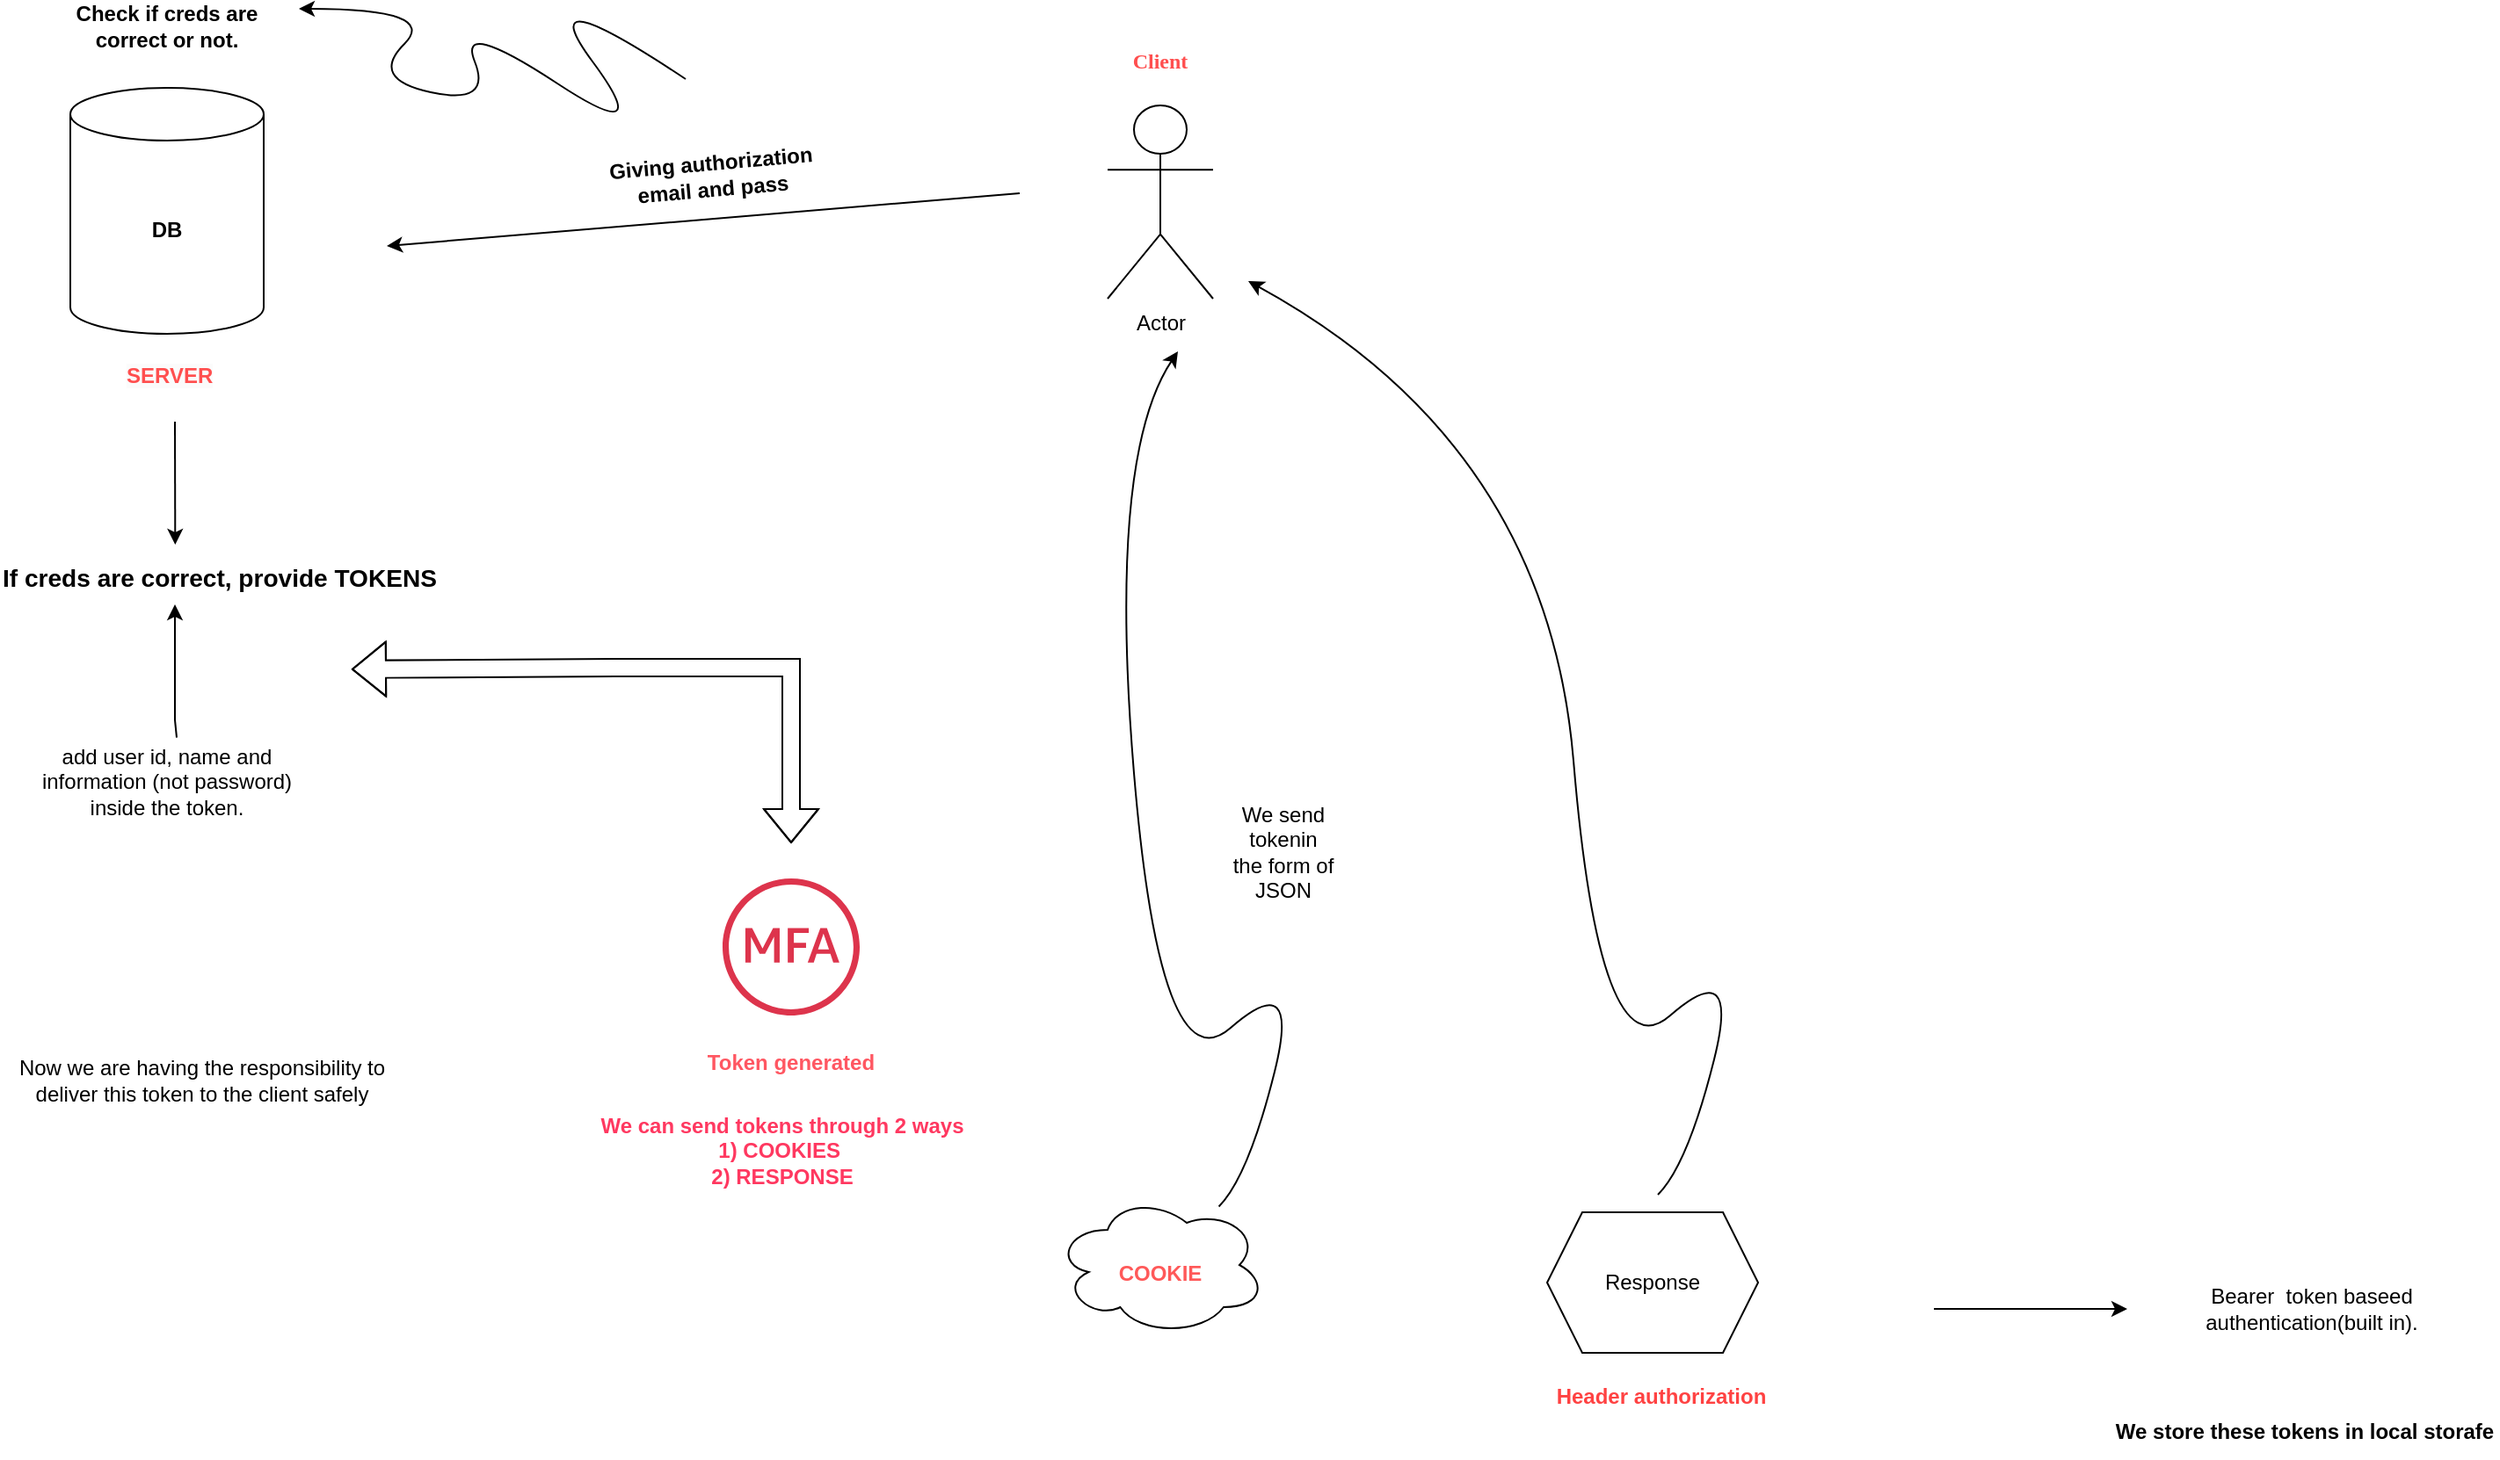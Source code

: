 <mxfile version="24.9.2">
  <diagram name="Page-1" id="9J83SqrHOf88jrJDuqIi">
    <mxGraphModel dx="2333" dy="1251" grid="1" gridSize="10" guides="1" tooltips="1" connect="1" arrows="1" fold="1" page="1" pageScale="1" pageWidth="827" pageHeight="1169" math="0" shadow="0">
      <root>
        <mxCell id="0" />
        <mxCell id="1" parent="0" />
        <mxCell id="15cdDv9wCTSXf97RSxRk-1" value="" style="shape=cylinder3;whiteSpace=wrap;html=1;boundedLbl=1;backgroundOutline=1;size=15;" vertex="1" parent="1">
          <mxGeometry x="80" y="150" width="110" height="140" as="geometry" />
        </mxCell>
        <mxCell id="15cdDv9wCTSXf97RSxRk-2" value="Actor" style="shape=umlActor;verticalLabelPosition=bottom;verticalAlign=top;html=1;outlineConnect=0;" vertex="1" parent="1">
          <mxGeometry x="670" y="160" width="60" height="110" as="geometry" />
        </mxCell>
        <mxCell id="15cdDv9wCTSXf97RSxRk-5" value="" style="endArrow=classic;html=1;rounded=0;" edge="1" parent="1">
          <mxGeometry width="50" height="50" relative="1" as="geometry">
            <mxPoint x="620" y="210" as="sourcePoint" />
            <mxPoint x="260" y="240" as="targetPoint" />
          </mxGeometry>
        </mxCell>
        <mxCell id="15cdDv9wCTSXf97RSxRk-6" value="&lt;b&gt;DB&lt;/b&gt;" style="text;strokeColor=none;align=center;fillColor=none;html=1;verticalAlign=middle;whiteSpace=wrap;rounded=0;strokeWidth=10;" vertex="1" parent="1">
          <mxGeometry x="100" y="202.5" width="70" height="57.5" as="geometry" />
        </mxCell>
        <mxCell id="15cdDv9wCTSXf97RSxRk-9" value="&lt;b&gt;&lt;font color=&quot;#ff4f4f&quot; face=&quot;Tahoma&quot;&gt;Client&lt;/font&gt;&lt;/b&gt;" style="text;strokeColor=none;align=center;fillColor=none;html=1;verticalAlign=middle;whiteSpace=wrap;rounded=0;" vertex="1" parent="1">
          <mxGeometry x="670" y="120" width="60" height="30" as="geometry" />
        </mxCell>
        <mxCell id="15cdDv9wCTSXf97RSxRk-10" style="edgeStyle=orthogonalEdgeStyle;rounded=0;orthogonalLoop=1;jettySize=auto;html=1;exitX=0.5;exitY=1;exitDx=0;exitDy=0;" edge="1" parent="1" source="15cdDv9wCTSXf97RSxRk-9" target="15cdDv9wCTSXf97RSxRk-9">
          <mxGeometry relative="1" as="geometry" />
        </mxCell>
        <mxCell id="15cdDv9wCTSXf97RSxRk-11" value="&lt;b&gt;Giving authorization email and pass&lt;/b&gt;" style="text;strokeColor=none;align=center;fillColor=none;html=1;verticalAlign=middle;whiteSpace=wrap;rounded=0;rotation=-5;" vertex="1" parent="1">
          <mxGeometry x="380" y="170" width="130" height="60" as="geometry" />
        </mxCell>
        <mxCell id="15cdDv9wCTSXf97RSxRk-12" value="&lt;span style=&quot;font-family: Helvetica; font-size: 12px; font-style: normal; font-variant-ligatures: normal; font-variant-caps: normal; letter-spacing: normal; orphans: 2; text-align: center; text-indent: 0px; text-transform: none; widows: 2; word-spacing: 0px; -webkit-text-stroke-width: 0px; white-space: normal; background-color: rgb(251, 251, 251); text-decoration-thickness: initial; text-decoration-style: initial; text-decoration-color: initial; float: none; display: inline !important;&quot;&gt;&lt;b style=&quot;&quot;&gt;&lt;font color=&quot;#ff4f4f&quot;&gt;SERVER&lt;/font&gt;&lt;/b&gt;&lt;/span&gt;" style="text;whiteSpace=wrap;html=1;" vertex="1" parent="1">
          <mxGeometry x="110" y="300" width="60" height="40" as="geometry" />
        </mxCell>
        <mxCell id="15cdDv9wCTSXf97RSxRk-13" value="&lt;b&gt;Check if creds are correct or not.&lt;/b&gt;" style="text;strokeColor=none;align=center;fillColor=none;html=1;verticalAlign=middle;whiteSpace=wrap;rounded=0;rotation=0;" vertex="1" parent="1">
          <mxGeometry x="80" y="100" width="110" height="30" as="geometry" />
        </mxCell>
        <mxCell id="15cdDv9wCTSXf97RSxRk-15" value="" style="curved=1;endArrow=classic;html=1;rounded=0;" edge="1" parent="1">
          <mxGeometry width="50" height="50" relative="1" as="geometry">
            <mxPoint x="430" y="145" as="sourcePoint" />
            <mxPoint x="210" y="105" as="targetPoint" />
            <Array as="points">
              <mxPoint x="340" y="85" />
              <mxPoint x="414" y="185" />
              <mxPoint x="300" y="110" />
              <mxPoint x="320" y="160" />
              <mxPoint x="250" y="145" />
              <mxPoint x="290" y="105" />
            </Array>
          </mxGeometry>
        </mxCell>
        <mxCell id="15cdDv9wCTSXf97RSxRk-16" value="&lt;h3&gt;&lt;b&gt;If creds are correct, provide TOKENS&lt;/b&gt;&lt;/h3&gt;" style="text;strokeColor=none;align=center;fillColor=none;html=1;verticalAlign=middle;whiteSpace=wrap;rounded=0;" vertex="1" parent="1">
          <mxGeometry x="40" y="414" width="250" height="30" as="geometry" />
        </mxCell>
        <mxCell id="15cdDv9wCTSXf97RSxRk-17" value="add user id, name and information (not password) inside the token." style="text;strokeColor=none;align=center;fillColor=none;html=1;verticalAlign=middle;whiteSpace=wrap;rounded=0;" vertex="1" parent="1">
          <mxGeometry x="55" y="530" width="160" height="30" as="geometry" />
        </mxCell>
        <mxCell id="15cdDv9wCTSXf97RSxRk-19" value="" style="endArrow=classic;html=1;rounded=0;entryX=0.336;entryY=1.14;entryDx=0;entryDy=0;entryPerimeter=0;" edge="1" parent="1">
          <mxGeometry width="50" height="50" relative="1" as="geometry">
            <mxPoint x="140.5" y="519.8" as="sourcePoint" />
            <mxPoint x="139.5" y="444.0" as="targetPoint" />
            <Array as="points">
              <mxPoint x="139.5" y="509.8" />
            </Array>
          </mxGeometry>
        </mxCell>
        <mxCell id="15cdDv9wCTSXf97RSxRk-20" value="" style="shape=flexArrow;endArrow=classic;startArrow=classic;html=1;rounded=0;" edge="1" parent="1">
          <mxGeometry width="100" height="100" relative="1" as="geometry">
            <mxPoint x="240" y="480.93" as="sourcePoint" />
            <mxPoint x="490" y="580" as="targetPoint" />
            <Array as="points">
              <mxPoint x="390" y="480" />
              <mxPoint x="490" y="480" />
            </Array>
          </mxGeometry>
        </mxCell>
        <mxCell id="15cdDv9wCTSXf97RSxRk-21" value="" style="sketch=0;outlineConnect=0;fontColor=#232F3E;gradientColor=none;fillColor=#DD344C;strokeColor=none;dashed=0;verticalLabelPosition=bottom;verticalAlign=top;align=center;html=1;fontSize=12;fontStyle=0;aspect=fixed;pointerEvents=1;shape=mxgraph.aws4.mfa_token;" vertex="1" parent="1">
          <mxGeometry x="451" y="600" width="78" height="78" as="geometry" />
        </mxCell>
        <mxCell id="15cdDv9wCTSXf97RSxRk-22" value="&lt;b&gt;&lt;font color=&quot;#ff5762&quot;&gt;Token generated&lt;/font&gt;&lt;/b&gt;" style="text;strokeColor=none;align=center;fillColor=none;html=1;verticalAlign=middle;whiteSpace=wrap;rounded=0;" vertex="1" parent="1">
          <mxGeometry x="430" y="690" width="120" height="30" as="geometry" />
        </mxCell>
        <mxCell id="15cdDv9wCTSXf97RSxRk-23" value="Now we are having the responsibility to deliver this token to the client safely" style="text;strokeColor=none;align=center;fillColor=none;html=1;verticalAlign=middle;whiteSpace=wrap;rounded=0;" vertex="1" parent="1">
          <mxGeometry x="40" y="700" width="230" height="30" as="geometry" />
        </mxCell>
        <mxCell id="15cdDv9wCTSXf97RSxRk-24" value="&lt;b&gt;&lt;font color=&quot;#ff3860&quot;&gt;We can send tokens through 2 ways&lt;/font&gt;&lt;/b&gt;&lt;div&gt;&lt;b&gt;&lt;font color=&quot;#ff3860&quot;&gt;1) COOKIES&amp;nbsp;&lt;/font&gt;&lt;/b&gt;&lt;/div&gt;&lt;div&gt;&lt;b&gt;&lt;font color=&quot;#ff3860&quot;&gt;2) RESPONSE&lt;/font&gt;&lt;/b&gt;&lt;/div&gt;" style="text;strokeColor=none;align=center;fillColor=none;html=1;verticalAlign=middle;whiteSpace=wrap;rounded=0;strokeWidth=0;" vertex="1" parent="1">
          <mxGeometry x="380" y="730" width="210" height="50" as="geometry" />
        </mxCell>
        <mxCell id="15cdDv9wCTSXf97RSxRk-26" value="" style="endArrow=classic;html=1;rounded=0;exitX=0.75;exitY=1;exitDx=0;exitDy=0;" edge="1" parent="1">
          <mxGeometry width="50" height="50" relative="1" as="geometry">
            <mxPoint x="139.5" y="340" as="sourcePoint" />
            <mxPoint x="139.66" y="410" as="targetPoint" />
          </mxGeometry>
        </mxCell>
        <mxCell id="15cdDv9wCTSXf97RSxRk-27" value="" style="ellipse;shape=cloud;whiteSpace=wrap;html=1;" vertex="1" parent="1">
          <mxGeometry x="640" y="780" width="120" height="80" as="geometry" />
        </mxCell>
        <mxCell id="15cdDv9wCTSXf97RSxRk-29" value="" style="curved=1;endArrow=classic;html=1;rounded=0;" edge="1" parent="1" source="15cdDv9wCTSXf97RSxRk-27">
          <mxGeometry width="50" height="50" relative="1" as="geometry">
            <mxPoint x="700" y="770" as="sourcePoint" />
            <mxPoint x="710" y="300" as="targetPoint" />
            <Array as="points">
              <mxPoint x="750" y="770" />
              <mxPoint x="780" y="650" />
              <mxPoint x="700" y="720" />
              <mxPoint x="670" y="360" />
            </Array>
          </mxGeometry>
        </mxCell>
        <mxCell id="15cdDv9wCTSXf97RSxRk-30" value="&lt;b&gt;&lt;font color=&quot;#ff5959&quot;&gt;COOKIE&lt;/font&gt;&lt;/b&gt;" style="text;strokeColor=none;align=center;fillColor=none;html=1;verticalAlign=middle;whiteSpace=wrap;rounded=0;" vertex="1" parent="1">
          <mxGeometry x="670" y="810" width="60" height="30" as="geometry" />
        </mxCell>
        <mxCell id="15cdDv9wCTSXf97RSxRk-32" value="Response" style="shape=hexagon;perimeter=hexagonPerimeter2;whiteSpace=wrap;html=1;fixedSize=1;" vertex="1" parent="1">
          <mxGeometry x="920" y="790" width="120" height="80" as="geometry" />
        </mxCell>
        <mxCell id="15cdDv9wCTSXf97RSxRk-37" value="" style="curved=1;endArrow=classic;html=1;rounded=0;" edge="1" parent="1">
          <mxGeometry width="50" height="50" relative="1" as="geometry">
            <mxPoint x="983" y="780" as="sourcePoint" />
            <mxPoint x="750" y="260" as="targetPoint" />
            <Array as="points">
              <mxPoint x="1000" y="763" />
              <mxPoint x="1030" y="643" />
              <mxPoint x="950" y="713" />
              <mxPoint x="920" y="353" />
            </Array>
          </mxGeometry>
        </mxCell>
        <mxCell id="15cdDv9wCTSXf97RSxRk-38" value="&lt;b&gt;&lt;font color=&quot;#ff4242&quot;&gt;Header authorization&lt;/font&gt;&lt;/b&gt;" style="text;strokeColor=none;align=center;fillColor=none;html=1;verticalAlign=middle;whiteSpace=wrap;rounded=0;" vertex="1" parent="1">
          <mxGeometry x="920" y="880" width="130" height="30" as="geometry" />
        </mxCell>
        <mxCell id="15cdDv9wCTSXf97RSxRk-39" value="We send tokenin the form of JSON" style="text;strokeColor=none;align=center;fillColor=none;html=1;verticalAlign=middle;whiteSpace=wrap;rounded=0;" vertex="1" parent="1">
          <mxGeometry x="740" y="570" width="60" height="30" as="geometry" />
        </mxCell>
        <mxCell id="15cdDv9wCTSXf97RSxRk-40" value="Bearer&amp;nbsp; token baseed authentication(built in)." style="text;strokeColor=none;align=center;fillColor=none;html=1;verticalAlign=middle;whiteSpace=wrap;rounded=0;" vertex="1" parent="1">
          <mxGeometry x="1260" y="830" width="190" height="30" as="geometry" />
        </mxCell>
        <mxCell id="15cdDv9wCTSXf97RSxRk-43" value="" style="endArrow=classic;html=1;rounded=0;" edge="1" parent="1">
          <mxGeometry width="50" height="50" relative="1" as="geometry">
            <mxPoint x="1140" y="845" as="sourcePoint" />
            <mxPoint x="1250" y="845" as="targetPoint" />
          </mxGeometry>
        </mxCell>
        <mxCell id="15cdDv9wCTSXf97RSxRk-44" value="&lt;b&gt;We store these tokens in local storafe&lt;/b&gt;" style="text;strokeColor=none;align=center;fillColor=none;html=1;verticalAlign=middle;whiteSpace=wrap;rounded=0;" vertex="1" parent="1">
          <mxGeometry x="1241" y="900" width="220" height="30" as="geometry" />
        </mxCell>
      </root>
    </mxGraphModel>
  </diagram>
</mxfile>
